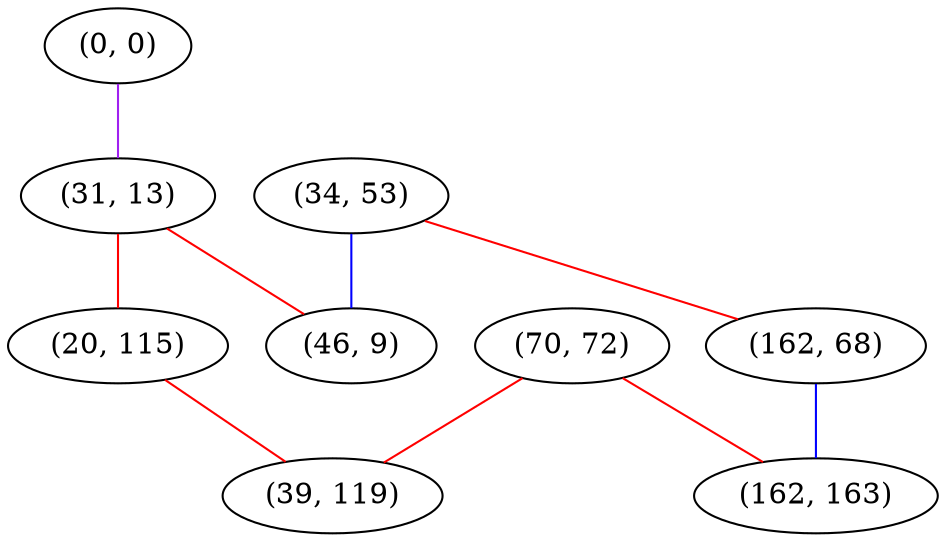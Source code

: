 graph "" {
"(0, 0)";
"(70, 72)";
"(34, 53)";
"(162, 68)";
"(31, 13)";
"(162, 163)";
"(20, 115)";
"(46, 9)";
"(39, 119)";
"(0, 0)" -- "(31, 13)"  [color=purple, key=0, weight=4];
"(70, 72)" -- "(162, 163)"  [color=red, key=0, weight=1];
"(70, 72)" -- "(39, 119)"  [color=red, key=0, weight=1];
"(34, 53)" -- "(46, 9)"  [color=blue, key=0, weight=3];
"(34, 53)" -- "(162, 68)"  [color=red, key=0, weight=1];
"(162, 68)" -- "(162, 163)"  [color=blue, key=0, weight=3];
"(31, 13)" -- "(46, 9)"  [color=red, key=0, weight=1];
"(31, 13)" -- "(20, 115)"  [color=red, key=0, weight=1];
"(20, 115)" -- "(39, 119)"  [color=red, key=0, weight=1];
}
